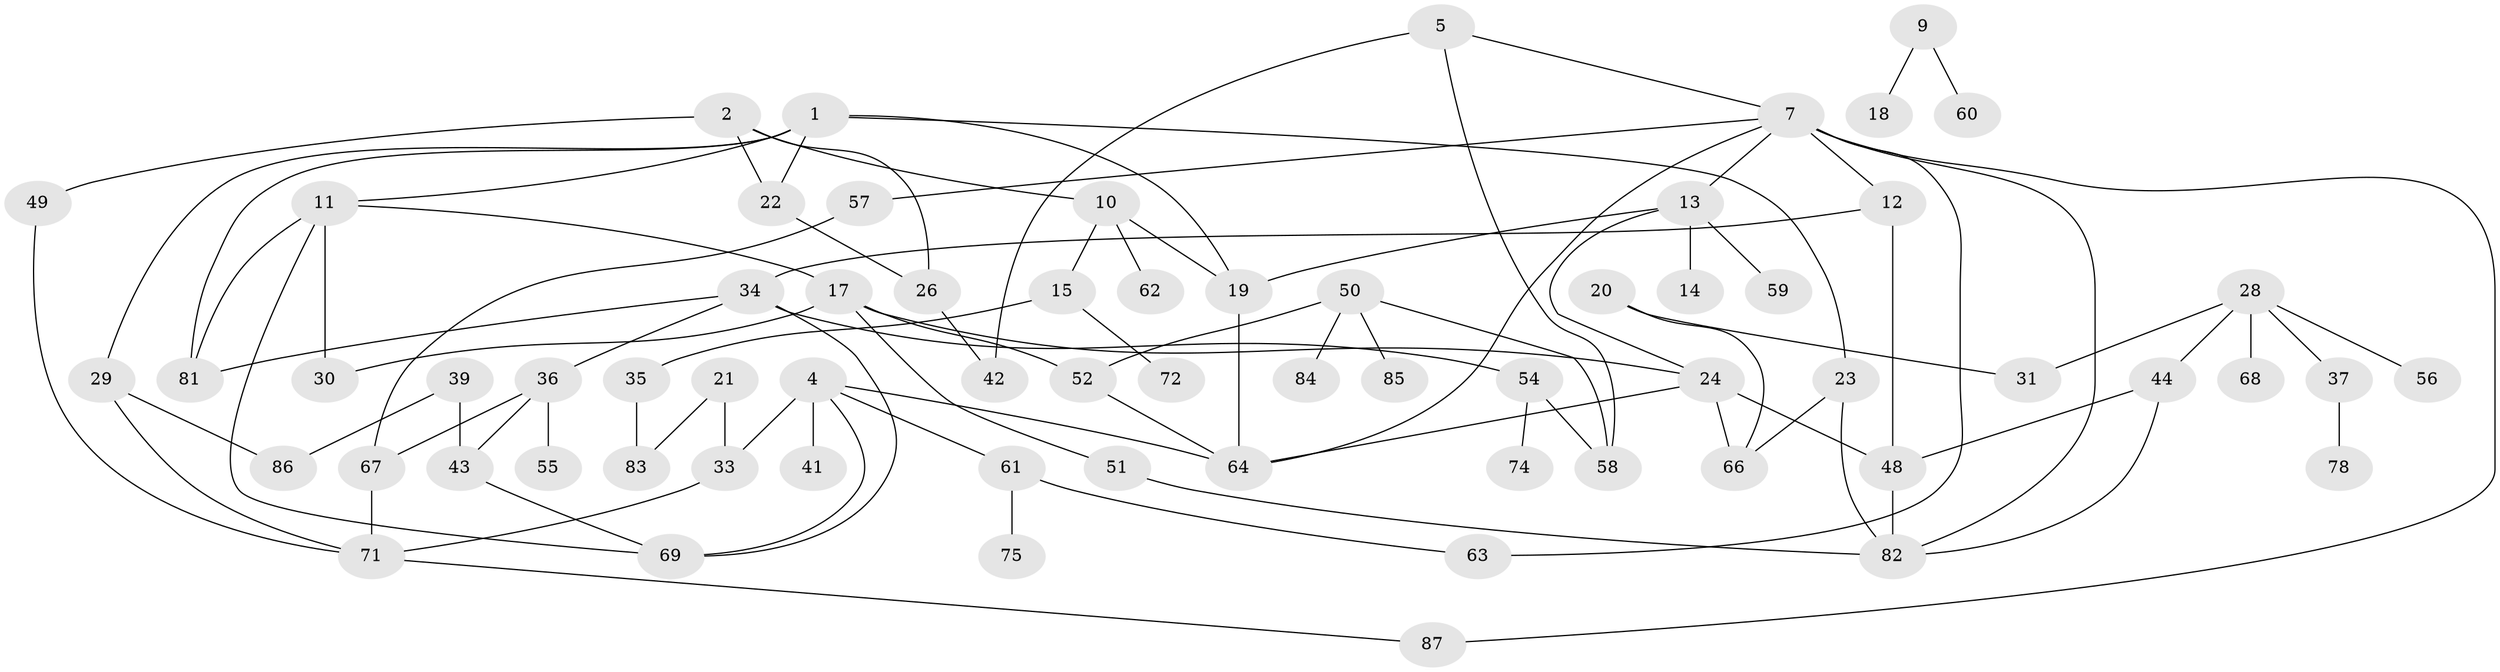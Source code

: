 // original degree distribution, {3: 0.21138211382113822, 2: 0.23577235772357724, 1: 0.1951219512195122, 0: 0.15447154471544716, 4: 0.13821138211382114, 5: 0.06504065040650407}
// Generated by graph-tools (version 1.1) at 2025/48/03/04/25 22:48:18]
// undirected, 67 vertices, 95 edges
graph export_dot {
  node [color=gray90,style=filled];
  1;
  2;
  4;
  5;
  7;
  9;
  10;
  11;
  12;
  13;
  14;
  15;
  17;
  18;
  19;
  20;
  21;
  22;
  23;
  24;
  26;
  28;
  29;
  30;
  31;
  33;
  34;
  35;
  36;
  37;
  39;
  41;
  42;
  43;
  44;
  48;
  49;
  50;
  51;
  52;
  54;
  55;
  56;
  57;
  58;
  59;
  60;
  61;
  62;
  63;
  64;
  66;
  67;
  68;
  69;
  71;
  72;
  74;
  75;
  78;
  81;
  82;
  83;
  84;
  85;
  86;
  87;
  1 -- 11 [weight=1.0];
  1 -- 19 [weight=1.0];
  1 -- 22 [weight=1.0];
  1 -- 23 [weight=1.0];
  1 -- 29 [weight=1.0];
  1 -- 81 [weight=1.0];
  2 -- 10 [weight=1.0];
  2 -- 22 [weight=1.0];
  2 -- 26 [weight=1.0];
  2 -- 49 [weight=1.0];
  4 -- 33 [weight=1.0];
  4 -- 41 [weight=1.0];
  4 -- 61 [weight=1.0];
  4 -- 64 [weight=1.0];
  4 -- 69 [weight=1.0];
  5 -- 7 [weight=1.0];
  5 -- 42 [weight=1.0];
  5 -- 58 [weight=1.0];
  7 -- 12 [weight=1.0];
  7 -- 13 [weight=1.0];
  7 -- 57 [weight=1.0];
  7 -- 63 [weight=1.0];
  7 -- 64 [weight=1.0];
  7 -- 82 [weight=1.0];
  7 -- 87 [weight=1.0];
  9 -- 18 [weight=1.0];
  9 -- 60 [weight=1.0];
  10 -- 15 [weight=1.0];
  10 -- 19 [weight=1.0];
  10 -- 62 [weight=1.0];
  11 -- 17 [weight=1.0];
  11 -- 30 [weight=1.0];
  11 -- 69 [weight=1.0];
  11 -- 81 [weight=1.0];
  12 -- 34 [weight=1.0];
  12 -- 48 [weight=1.0];
  13 -- 14 [weight=1.0];
  13 -- 19 [weight=1.0];
  13 -- 24 [weight=1.0];
  13 -- 59 [weight=1.0];
  15 -- 35 [weight=1.0];
  15 -- 72 [weight=1.0];
  17 -- 24 [weight=1.0];
  17 -- 30 [weight=2.0];
  17 -- 51 [weight=1.0];
  17 -- 52 [weight=1.0];
  19 -- 64 [weight=1.0];
  20 -- 31 [weight=1.0];
  20 -- 66 [weight=1.0];
  21 -- 33 [weight=1.0];
  21 -- 83 [weight=1.0];
  22 -- 26 [weight=1.0];
  23 -- 66 [weight=1.0];
  23 -- 82 [weight=1.0];
  24 -- 48 [weight=1.0];
  24 -- 64 [weight=1.0];
  24 -- 66 [weight=2.0];
  26 -- 42 [weight=1.0];
  28 -- 31 [weight=1.0];
  28 -- 37 [weight=1.0];
  28 -- 44 [weight=1.0];
  28 -- 56 [weight=1.0];
  28 -- 68 [weight=1.0];
  29 -- 71 [weight=1.0];
  29 -- 86 [weight=1.0];
  33 -- 71 [weight=1.0];
  34 -- 36 [weight=1.0];
  34 -- 54 [weight=1.0];
  34 -- 69 [weight=1.0];
  34 -- 81 [weight=1.0];
  35 -- 83 [weight=1.0];
  36 -- 43 [weight=1.0];
  36 -- 55 [weight=1.0];
  36 -- 67 [weight=1.0];
  37 -- 78 [weight=1.0];
  39 -- 43 [weight=1.0];
  39 -- 86 [weight=1.0];
  43 -- 69 [weight=1.0];
  44 -- 48 [weight=1.0];
  44 -- 82 [weight=1.0];
  48 -- 82 [weight=1.0];
  49 -- 71 [weight=1.0];
  50 -- 52 [weight=1.0];
  50 -- 58 [weight=1.0];
  50 -- 84 [weight=1.0];
  50 -- 85 [weight=1.0];
  51 -- 82 [weight=1.0];
  52 -- 64 [weight=1.0];
  54 -- 58 [weight=1.0];
  54 -- 74 [weight=1.0];
  57 -- 67 [weight=1.0];
  61 -- 63 [weight=1.0];
  61 -- 75 [weight=1.0];
  67 -- 71 [weight=1.0];
  71 -- 87 [weight=1.0];
}
